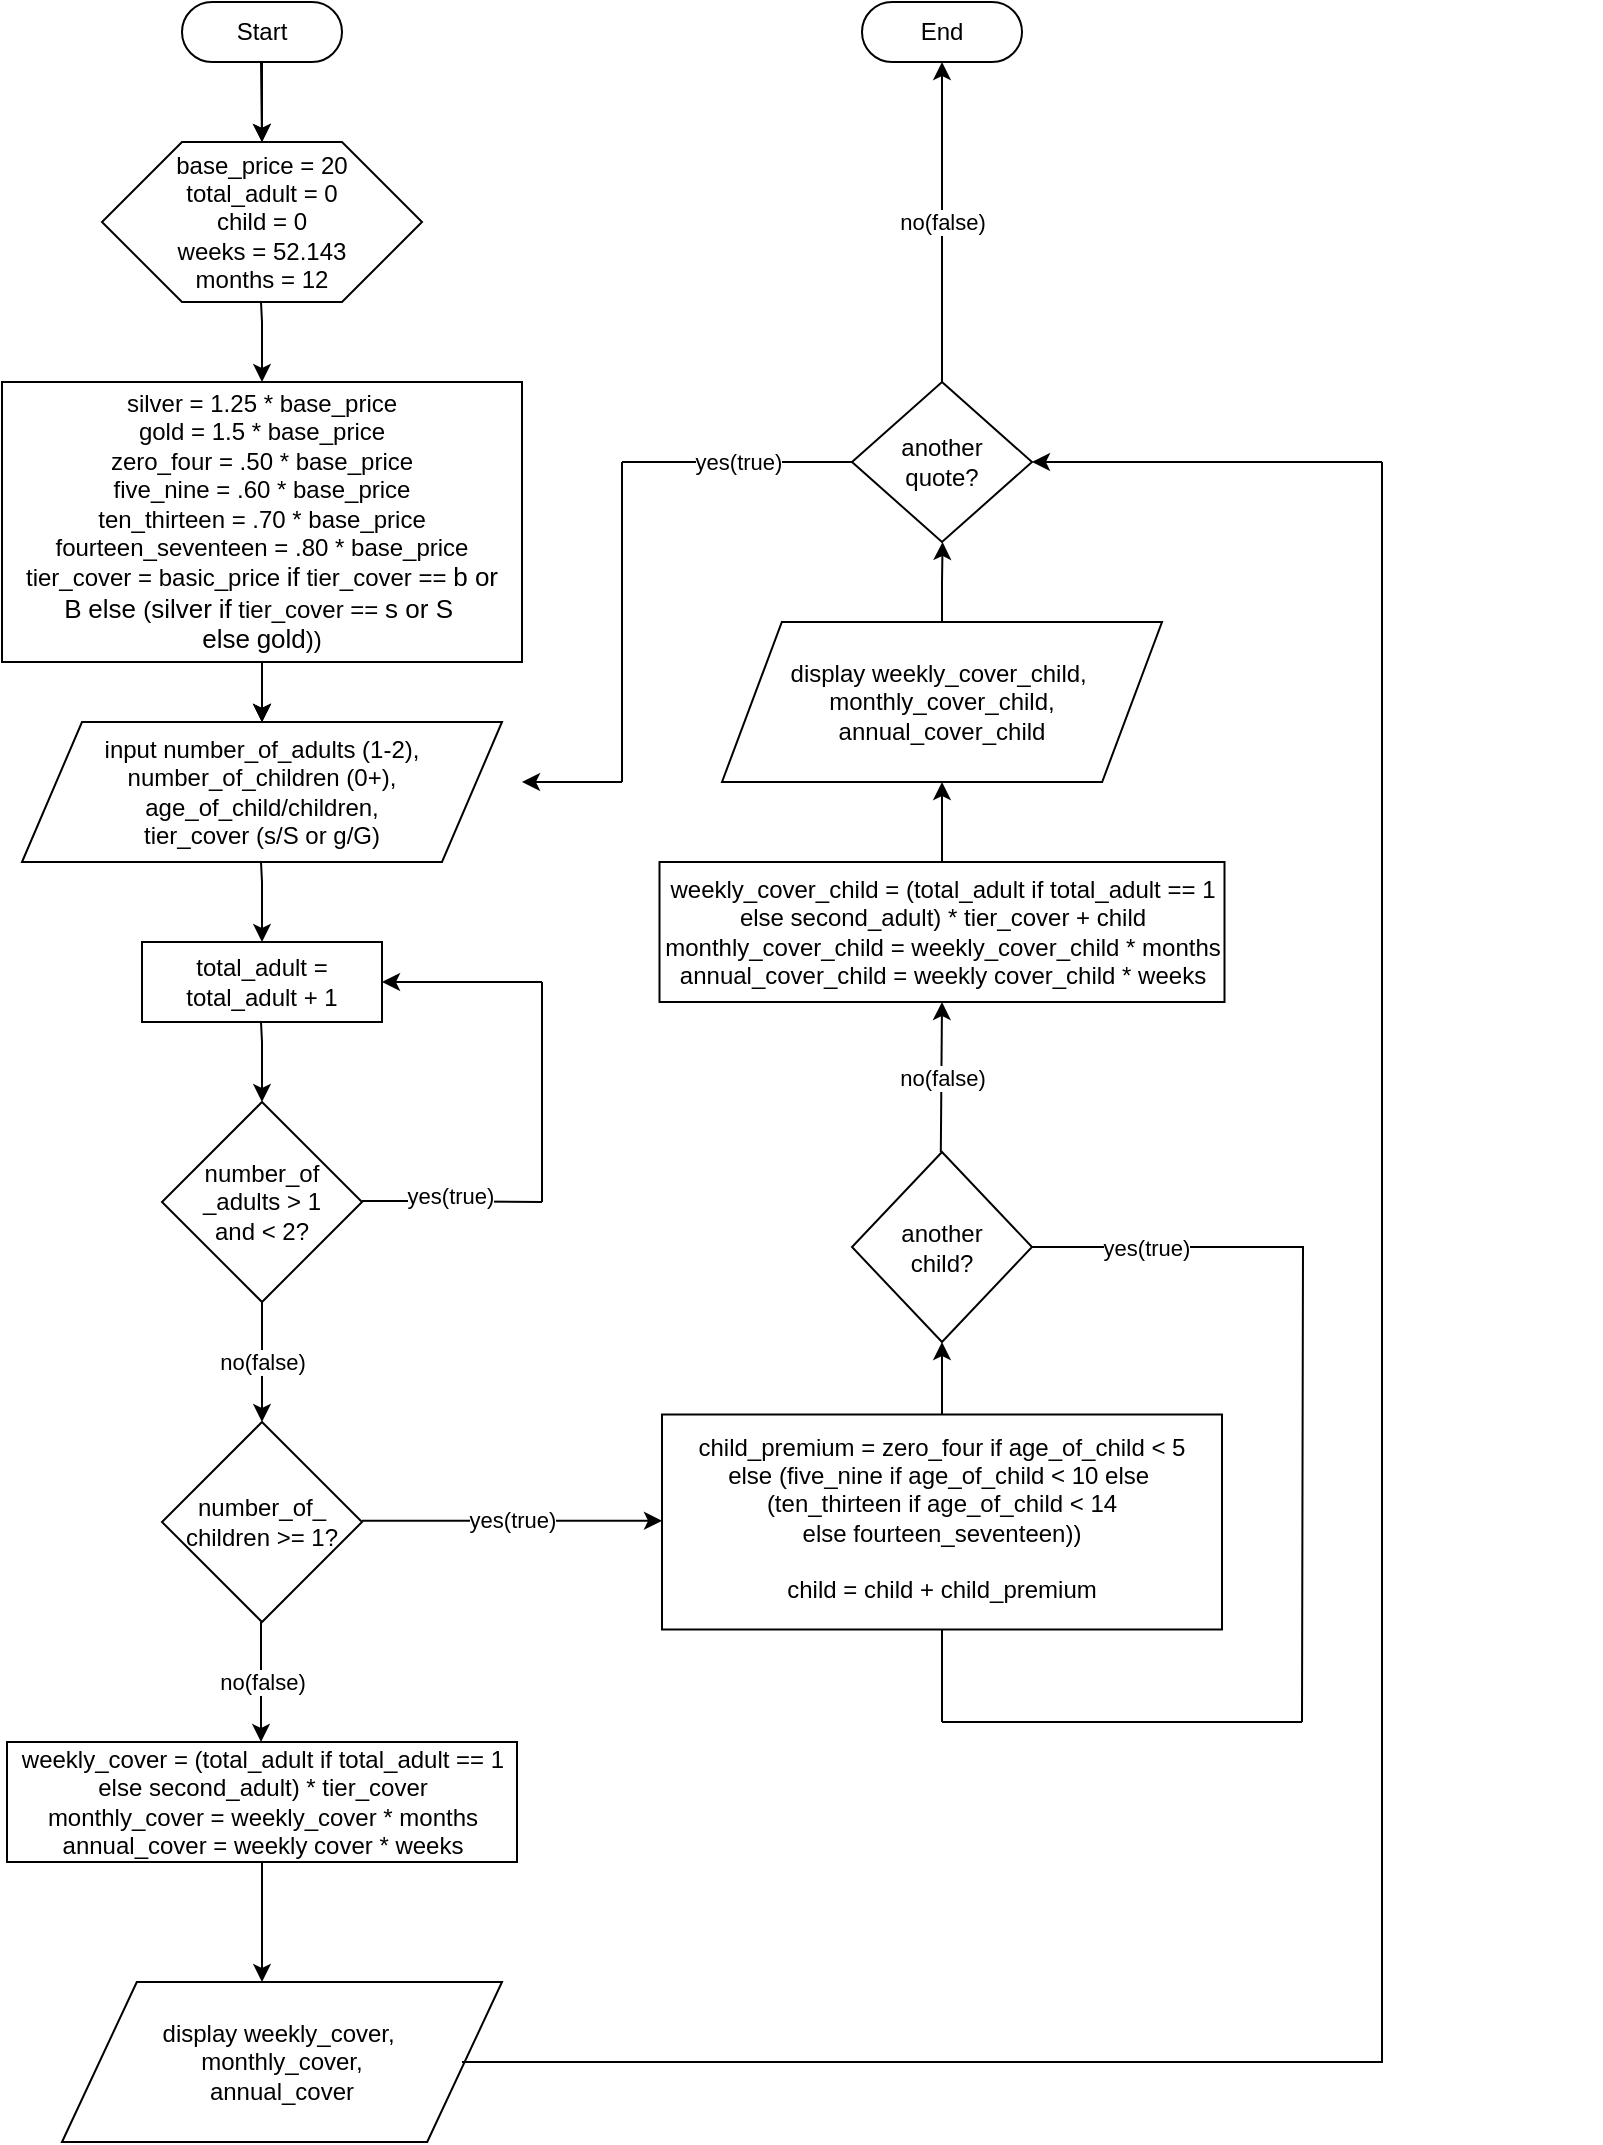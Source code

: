 <mxfile version="21.0.8" type="github">
  <diagram name="Page-1" id="PM0LsIdgbVtt8dAOupI_">
    <mxGraphModel dx="3000" dy="1649" grid="1" gridSize="10" guides="1" tooltips="1" connect="1" arrows="1" fold="1" page="1" pageScale="1" pageWidth="827" pageHeight="1169" math="0" shadow="0">
      <root>
        <mxCell id="0" />
        <mxCell id="1" parent="0" />
        <mxCell id="nE8QzjrR0l2ZOIGESF56-7" value="" style="edgeStyle=orthogonalEdgeStyle;rounded=0;orthogonalLoop=1;jettySize=auto;html=1;" edge="1" parent="1" source="nE8QzjrR0l2ZOIGESF56-4" target="nE8QzjrR0l2ZOIGESF56-6">
          <mxGeometry relative="1" as="geometry" />
        </mxCell>
        <mxCell id="nE8QzjrR0l2ZOIGESF56-4" value="Start" style="html=1;dashed=0;whiteSpace=wrap;shape=mxgraph.dfd.start" vertex="1" parent="1">
          <mxGeometry x="160" y="10" width="80" height="30" as="geometry" />
        </mxCell>
        <mxCell id="nE8QzjrR0l2ZOIGESF56-5" value="" style="endArrow=classic;html=1;rounded=0;" edge="1" parent="1">
          <mxGeometry width="50" height="50" relative="1" as="geometry">
            <mxPoint x="199.5" y="40" as="sourcePoint" />
            <mxPoint x="200" y="80" as="targetPoint" />
          </mxGeometry>
        </mxCell>
        <mxCell id="nE8QzjrR0l2ZOIGESF56-6" value="base_price = 20&lt;br&gt;total_adult = 0&lt;br&gt;child = 0&lt;br&gt;weeks = 52.143&lt;br&gt;months = 12" style="shape=hexagon;perimeter=hexagonPerimeter2;whiteSpace=wrap;html=1;size=0.25" vertex="1" parent="1">
          <mxGeometry x="120" y="80" width="160" height="80" as="geometry" />
        </mxCell>
        <mxCell id="nE8QzjrR0l2ZOIGESF56-8" value="" style="endArrow=classic;html=1;rounded=0;" edge="1" parent="1">
          <mxGeometry width="50" height="50" relative="1" as="geometry">
            <mxPoint x="199.5" y="160" as="sourcePoint" />
            <mxPoint x="200" y="200" as="targetPoint" />
            <Array as="points">
              <mxPoint x="200" y="170" />
            </Array>
          </mxGeometry>
        </mxCell>
        <mxCell id="nE8QzjrR0l2ZOIGESF56-29" value="" style="edgeStyle=orthogonalEdgeStyle;rounded=0;orthogonalLoop=1;jettySize=auto;html=1;" edge="1" parent="1" source="nE8QzjrR0l2ZOIGESF56-9">
          <mxGeometry relative="1" as="geometry">
            <mxPoint x="200" y="330" as="targetPoint" />
          </mxGeometry>
        </mxCell>
        <mxCell id="nE8QzjrR0l2ZOIGESF56-30" value="" style="edgeStyle=orthogonalEdgeStyle;rounded=0;orthogonalLoop=1;jettySize=auto;html=1;" edge="1" parent="1" source="nE8QzjrR0l2ZOIGESF56-9">
          <mxGeometry relative="1" as="geometry">
            <mxPoint x="200" y="330" as="targetPoint" />
          </mxGeometry>
        </mxCell>
        <mxCell id="nE8QzjrR0l2ZOIGESF56-31" style="edgeStyle=orthogonalEdgeStyle;rounded=0;orthogonalLoop=1;jettySize=auto;html=1;" edge="1" parent="1" source="nE8QzjrR0l2ZOIGESF56-9">
          <mxGeometry relative="1" as="geometry">
            <mxPoint x="200" y="330" as="targetPoint" />
          </mxGeometry>
        </mxCell>
        <mxCell id="nE8QzjrR0l2ZOIGESF56-77" value="" style="edgeStyle=orthogonalEdgeStyle;rounded=0;orthogonalLoop=1;jettySize=auto;html=1;" edge="1" parent="1" source="nE8QzjrR0l2ZOIGESF56-9" target="nE8QzjrR0l2ZOIGESF56-64">
          <mxGeometry relative="1" as="geometry" />
        </mxCell>
        <mxCell id="nE8QzjrR0l2ZOIGESF56-78" value="" style="edgeStyle=orthogonalEdgeStyle;rounded=0;orthogonalLoop=1;jettySize=auto;html=1;" edge="1" parent="1" source="nE8QzjrR0l2ZOIGESF56-9" target="nE8QzjrR0l2ZOIGESF56-64">
          <mxGeometry relative="1" as="geometry" />
        </mxCell>
        <mxCell id="nE8QzjrR0l2ZOIGESF56-9" value="silver = 1.25 * base_price&lt;br&gt;gold = 1.5 * base_price&lt;br&gt;zero_four = .50 * base_price&lt;br&gt;five_nine = .60 * base_price&lt;br&gt;ten_thirteen = .70 * base_price&lt;br&gt;fourteen_seventeen = .80 * base_price&lt;br&gt;tier_cover = basic_price&amp;nbsp;&lt;span style=&quot;border: 0px; color: var(--highlight-keyword); font-family: inherit; font-style: inherit; font-variant: inherit; font-weight: inherit; background-color: transparent; text-align: left; margin: 0px; padding: 0px; font-stretch: inherit; line-height: inherit; font-optical-sizing: inherit; font-kerning: inherit; font-feature-settings: inherit; font-variation-settings: inherit; font-size: 13px; vertical-align: baseline; box-sizing: inherit;&quot; class=&quot;hljs-keyword&quot;&gt;if&lt;/span&gt;&lt;span style=&quot;border-color: var(--border-color); color: var(--highlight-color); font-family: inherit; font-size: var(--_pr-code-fs); font-style: inherit; font-variant-ligatures: inherit; font-variant-caps: inherit; font-weight: inherit; background-color: transparent; text-align: left;&quot;&gt;&amp;nbsp;tier_cover ==&amp;nbsp;&lt;/span&gt;&lt;span style=&quot;border-color: var(--border-color); color: var(--highlight-color); font-family: inherit; font-style: inherit; font-variant-ligatures: inherit; font-variant-caps: inherit; font-weight: inherit; background-color: transparent; text-align: left; font-size: 13px;&quot;&gt;b or B&lt;/span&gt;&lt;span style=&quot;border-color: var(--border-color); color: var(--highlight-color); font-family: inherit; font-size: var(--_pr-code-fs); font-style: inherit; font-variant-ligatures: inherit; font-variant-caps: inherit; font-weight: inherit; background-color: transparent; text-align: left;&quot;&gt;&amp;nbsp;&lt;/span&gt;&lt;span style=&quot;border: 0px; color: var(--highlight-keyword); font-family: inherit; font-style: inherit; font-variant: inherit; font-weight: inherit; background-color: transparent; text-align: left; margin: 0px; padding: 0px; font-stretch: inherit; line-height: inherit; font-optical-sizing: inherit; font-kerning: inherit; font-feature-settings: inherit; font-variation-settings: inherit; font-size: 13px; vertical-align: baseline; box-sizing: inherit;&quot; class=&quot;hljs-keyword&quot;&gt;else&amp;nbsp;&lt;/span&gt;&lt;span style=&quot;border-color: var(--border-color); color: var(--highlight-color); font-family: inherit; font-size: var(--_pr-code-fs); font-style: inherit; font-variant-ligatures: inherit; font-variant-caps: inherit; font-weight: inherit; background-color: transparent; text-align: left;&quot;&gt;(&lt;/span&gt;&lt;span style=&quot;border-color: var(--border-color); color: var(--highlight-color); font-family: inherit; font-style: inherit; font-variant-ligatures: inherit; font-variant-caps: inherit; font-weight: inherit; background-color: transparent; text-align: left; font-size: 13px;&quot;&gt;silver&lt;/span&gt;&lt;span style=&quot;border-color: var(--border-color); color: var(--highlight-color); font-family: inherit; font-size: var(--_pr-code-fs); font-style: inherit; font-variant-ligatures: inherit; font-variant-caps: inherit; font-weight: inherit; background-color: transparent; text-align: left;&quot;&gt;&amp;nbsp;&lt;/span&gt;&lt;span style=&quot;border: 0px; color: var(--highlight-keyword); font-family: inherit; font-style: inherit; font-variant: inherit; font-weight: inherit; background-color: transparent; text-align: left; margin: 0px; padding: 0px; font-stretch: inherit; line-height: inherit; font-optical-sizing: inherit; font-kerning: inherit; font-feature-settings: inherit; font-variation-settings: inherit; font-size: 13px; vertical-align: baseline; box-sizing: inherit;&quot; class=&quot;hljs-keyword&quot;&gt;if&lt;/span&gt;&lt;span style=&quot;border-color: var(--border-color); color: var(--highlight-color); font-family: inherit; font-size: var(--_pr-code-fs); font-style: inherit; font-variant-ligatures: inherit; font-variant-caps: inherit; font-weight: inherit; background-color: transparent; text-align: left;&quot;&gt;&amp;nbsp;tier_cover ==&amp;nbsp;&lt;/span&gt;&lt;span style=&quot;border-color: var(--border-color); color: var(--highlight-color); font-family: inherit; font-style: inherit; font-variant-ligatures: inherit; font-variant-caps: inherit; font-weight: inherit; background-color: transparent; text-align: left; font-size: 13px;&quot;&gt;s or S&lt;/span&gt;&lt;span style=&quot;border-color: var(--border-color); color: var(--highlight-color); font-family: inherit; font-size: var(--_pr-code-fs); font-style: inherit; font-variant-ligatures: inherit; font-variant-caps: inherit; font-weight: inherit; background-color: transparent; text-align: left;&quot;&gt;&amp;nbsp;&lt;br style=&quot;border-color: var(--border-color);&quot;&gt;&lt;/span&gt;&lt;span style=&quot;border: 0px; color: var(--highlight-keyword); font-family: inherit; font-style: inherit; font-variant: inherit; font-weight: inherit; background-color: transparent; text-align: left; margin: 0px; padding: 0px; font-stretch: inherit; line-height: inherit; font-optical-sizing: inherit; font-kerning: inherit; font-feature-settings: inherit; font-variation-settings: inherit; font-size: 13px; vertical-align: baseline; box-sizing: inherit;&quot; class=&quot;hljs-keyword&quot;&gt;else&lt;/span&gt;&lt;span style=&quot;border-color: var(--border-color); color: var(--highlight-color); font-family: inherit; font-size: var(--_pr-code-fs); font-style: inherit; font-variant-ligatures: inherit; font-variant-caps: inherit; font-weight: inherit; background-color: transparent; text-align: left;&quot;&gt;&amp;nbsp;&lt;/span&gt;&lt;span style=&quot;border-color: var(--border-color); color: var(--highlight-color); font-family: inherit; font-style: inherit; font-variant-ligatures: inherit; font-variant-caps: inherit; font-weight: inherit; background-color: transparent; text-align: left; font-size: 13px;&quot;&gt;gold&lt;/span&gt;&lt;span style=&quot;border-color: var(--border-color); color: var(--highlight-color); font-family: inherit; font-size: var(--_pr-code-fs); font-style: inherit; font-variant-ligatures: inherit; font-variant-caps: inherit; font-weight: inherit; background-color: transparent; text-align: left;&quot;&gt;))&lt;/span&gt;" style="html=1;dashed=0;whiteSpace=wrap;" vertex="1" parent="1">
          <mxGeometry x="70" y="200" width="260" height="140" as="geometry" />
        </mxCell>
        <mxCell id="nE8QzjrR0l2ZOIGESF56-15" value="" style="endArrow=classic;html=1;rounded=0;" edge="1" parent="1">
          <mxGeometry width="50" height="50" relative="1" as="geometry">
            <mxPoint x="199.5" y="400" as="sourcePoint" />
            <mxPoint x="200" y="440" as="targetPoint" />
            <Array as="points">
              <mxPoint x="200" y="410" />
            </Array>
          </mxGeometry>
        </mxCell>
        <mxCell id="nE8QzjrR0l2ZOIGESF56-16" value="total_adult = total_adult + 1" style="html=1;dashed=0;whiteSpace=wrap;" vertex="1" parent="1">
          <mxGeometry x="140" y="480" width="120" height="40" as="geometry" />
        </mxCell>
        <mxCell id="nE8QzjrR0l2ZOIGESF56-26" value="yes(true)" style="edgeStyle=orthogonalEdgeStyle;rounded=0;orthogonalLoop=1;jettySize=auto;html=1;exitX=1;exitY=0.5;exitDx=0;exitDy=0;" edge="1" parent="1">
          <mxGeometry relative="1" as="geometry">
            <mxPoint x="400" y="769.41" as="targetPoint" />
            <mxPoint x="250" y="769.41" as="sourcePoint" />
          </mxGeometry>
        </mxCell>
        <mxCell id="nE8QzjrR0l2ZOIGESF56-42" style="edgeStyle=orthogonalEdgeStyle;rounded=0;orthogonalLoop=1;jettySize=auto;html=1;" edge="1" parent="1">
          <mxGeometry relative="1" as="geometry">
            <mxPoint x="200" y="1000.0" as="targetPoint" />
            <mxPoint x="200" y="900.0" as="sourcePoint" />
          </mxGeometry>
        </mxCell>
        <mxCell id="nE8QzjrR0l2ZOIGESF56-43" value="display weekly_cover,&amp;nbsp;&lt;br&gt;monthly_cover,&lt;br&gt;annual_cover" style="shape=parallelogram;perimeter=parallelogramPerimeter;whiteSpace=wrap;html=1;dashed=0;size=0.17;" vertex="1" parent="1">
          <mxGeometry x="100" y="1000" width="220" height="80" as="geometry" />
        </mxCell>
        <mxCell id="nE8QzjrR0l2ZOIGESF56-45" style="edgeStyle=orthogonalEdgeStyle;rounded=0;orthogonalLoop=1;jettySize=auto;html=1;endArrow=none;endFill=0;" edge="1" parent="1">
          <mxGeometry relative="1" as="geometry">
            <mxPoint x="760" y="240" as="targetPoint" />
            <mxPoint x="300" y="1040" as="sourcePoint" />
            <Array as="points">
              <mxPoint x="760" y="1040" />
              <mxPoint x="760" y="550" />
            </Array>
          </mxGeometry>
        </mxCell>
        <mxCell id="nE8QzjrR0l2ZOIGESF56-48" style="edgeStyle=orthogonalEdgeStyle;rounded=0;orthogonalLoop=1;jettySize=auto;html=1;exitX=0.5;exitY=0;exitDx=0;exitDy=0;entryX=0.5;entryY=1;entryDx=0;entryDy=0;" edge="1" parent="1" source="nE8QzjrR0l2ZOIGESF56-74" target="nE8QzjrR0l2ZOIGESF56-49">
          <mxGeometry relative="1" as="geometry">
            <mxPoint x="540" y="670" as="targetPoint" />
            <mxPoint x="540" y="670.0" as="sourcePoint" />
            <Array as="points" />
          </mxGeometry>
        </mxCell>
        <mxCell id="nE8QzjrR0l2ZOIGESF56-50" value="yes(true)" style="edgeStyle=orthogonalEdgeStyle;rounded=0;orthogonalLoop=1;jettySize=auto;html=1;exitX=1;exitY=0.5;exitDx=0;exitDy=0;endArrow=none;endFill=0;" edge="1" parent="1" source="nE8QzjrR0l2ZOIGESF56-49">
          <mxGeometry x="-0.696" relative="1" as="geometry">
            <mxPoint x="720" y="870" as="targetPoint" />
            <mxPoint as="offset" />
          </mxGeometry>
        </mxCell>
        <mxCell id="nE8QzjrR0l2ZOIGESF56-49" value="another&lt;br&gt;child?" style="shape=rhombus;html=1;dashed=0;whiteSpace=wrap;perimeter=rhombusPerimeter;" vertex="1" parent="1">
          <mxGeometry x="495" y="585" width="90" height="95" as="geometry" />
        </mxCell>
        <mxCell id="nE8QzjrR0l2ZOIGESF56-54" value="" style="endArrow=none;html=1;rounded=0;endFill=0;" edge="1" parent="1">
          <mxGeometry width="50" height="50" relative="1" as="geometry">
            <mxPoint x="720" y="870" as="sourcePoint" />
            <mxPoint x="540" y="870" as="targetPoint" />
          </mxGeometry>
        </mxCell>
        <mxCell id="nE8QzjrR0l2ZOIGESF56-55" value="" style="endArrow=classic;html=1;rounded=0;entryX=0.5;entryY=1;entryDx=0;entryDy=0;" edge="1" parent="1" target="nE8QzjrR0l2ZOIGESF56-74">
          <mxGeometry width="50" height="50" relative="1" as="geometry">
            <mxPoint x="540" y="870" as="sourcePoint" />
            <mxPoint x="539.82" y="780" as="targetPoint" />
            <Array as="points">
              <mxPoint x="540" y="820" />
            </Array>
          </mxGeometry>
        </mxCell>
        <mxCell id="nE8QzjrR0l2ZOIGESF56-56" value="no(false)" style="endArrow=classic;html=1;rounded=0;entryX=0.5;entryY=1;entryDx=0;entryDy=0;" edge="1" parent="1" target="nE8QzjrR0l2ZOIGESF56-57">
          <mxGeometry width="50" height="50" relative="1" as="geometry">
            <mxPoint x="539.41" y="585" as="sourcePoint" />
            <mxPoint x="539.41" y="505" as="targetPoint" />
          </mxGeometry>
        </mxCell>
        <mxCell id="nE8QzjrR0l2ZOIGESF56-57" value="weekly_cover_child = (total_adult if total_adult == 1 else second_adult) * tier_cover + child&lt;br style=&quot;border-color: var(--border-color);&quot;&gt;monthly_cover_child = weekly_cover_child * months&lt;br style=&quot;border-color: var(--border-color);&quot;&gt;annual_cover_child = weekly cover_child * weeks" style="html=1;dashed=0;whiteSpace=wrap;" vertex="1" parent="1">
          <mxGeometry x="398.75" y="440" width="282.5" height="70" as="geometry" />
        </mxCell>
        <mxCell id="nE8QzjrR0l2ZOIGESF56-60" value="" style="endArrow=classic;html=1;rounded=0;" edge="1" parent="1">
          <mxGeometry width="50" height="50" relative="1" as="geometry">
            <mxPoint x="199.5" y="400" as="sourcePoint" />
            <mxPoint x="200" y="440" as="targetPoint" />
            <Array as="points">
              <mxPoint x="200" y="410" />
            </Array>
          </mxGeometry>
        </mxCell>
        <mxCell id="nE8QzjrR0l2ZOIGESF56-63" value="" style="endArrow=classic;html=1;rounded=0;" edge="1" parent="1">
          <mxGeometry width="50" height="50" relative="1" as="geometry">
            <mxPoint x="200" y="340" as="sourcePoint" />
            <mxPoint x="200" y="370" as="targetPoint" />
            <Array as="points">
              <mxPoint x="200" y="340" />
            </Array>
          </mxGeometry>
        </mxCell>
        <mxCell id="nE8QzjrR0l2ZOIGESF56-64" value="input number_of_adults (1-2), &lt;br&gt;number_of_children (0+), &lt;br&gt;age_of_child/children,&lt;br&gt;tier_cover (s/S or g/G)" style="shape=parallelogram;perimeter=parallelogramPerimeter;whiteSpace=wrap;html=1;dashed=0;size=0.125;" vertex="1" parent="1">
          <mxGeometry x="80" y="370" width="240" height="70" as="geometry" />
        </mxCell>
        <mxCell id="nE8QzjrR0l2ZOIGESF56-65" value="" style="endArrow=classic;html=1;rounded=0;" edge="1" parent="1">
          <mxGeometry width="50" height="50" relative="1" as="geometry">
            <mxPoint x="199.5" y="440" as="sourcePoint" />
            <mxPoint x="200" y="480" as="targetPoint" />
            <Array as="points">
              <mxPoint x="200" y="450" />
            </Array>
          </mxGeometry>
        </mxCell>
        <mxCell id="nE8QzjrR0l2ZOIGESF56-66" value="number_of&lt;br&gt;_adults &amp;gt; 1&lt;br&gt;and &amp;lt; 2?" style="shape=rhombus;html=1;dashed=0;whiteSpace=wrap;perimeter=rhombusPerimeter;" vertex="1" parent="1">
          <mxGeometry x="150" y="560" width="100" height="100" as="geometry" />
        </mxCell>
        <mxCell id="nE8QzjrR0l2ZOIGESF56-67" value="" style="endArrow=classic;html=1;rounded=0;" edge="1" parent="1">
          <mxGeometry width="50" height="50" relative="1" as="geometry">
            <mxPoint x="199.5" y="520" as="sourcePoint" />
            <mxPoint x="200" y="560" as="targetPoint" />
            <Array as="points">
              <mxPoint x="200" y="530" />
            </Array>
          </mxGeometry>
        </mxCell>
        <mxCell id="nE8QzjrR0l2ZOIGESF56-68" value="" style="endArrow=classic;html=1;rounded=0;entryX=1;entryY=0.5;entryDx=0;entryDy=0;" edge="1" parent="1">
          <mxGeometry width="50" height="50" relative="1" as="geometry">
            <mxPoint x="340" y="500" as="sourcePoint" />
            <mxPoint x="260" y="500" as="targetPoint" />
          </mxGeometry>
        </mxCell>
        <mxCell id="nE8QzjrR0l2ZOIGESF56-69" value="" style="endArrow=none;html=1;rounded=0;endFill=0;" edge="1" parent="1">
          <mxGeometry width="50" height="50" relative="1" as="geometry">
            <mxPoint x="250" y="609.5" as="sourcePoint" />
            <mxPoint x="340" y="610" as="targetPoint" />
            <Array as="points">
              <mxPoint x="250.5" y="609.5" />
              <mxPoint x="270" y="609.5" />
            </Array>
          </mxGeometry>
        </mxCell>
        <mxCell id="nE8QzjrR0l2ZOIGESF56-70" value="yes(true)" style="edgeLabel;html=1;align=center;verticalAlign=middle;resizable=0;points=[];" vertex="1" connectable="0" parent="nE8QzjrR0l2ZOIGESF56-69">
          <mxGeometry x="-0.023" y="3" relative="1" as="geometry">
            <mxPoint as="offset" />
          </mxGeometry>
        </mxCell>
        <mxCell id="nE8QzjrR0l2ZOIGESF56-71" value="" style="endArrow=none;html=1;rounded=0;endFill=0;" edge="1" parent="1">
          <mxGeometry width="50" height="50" relative="1" as="geometry">
            <mxPoint x="340" y="610" as="sourcePoint" />
            <mxPoint x="340" y="500" as="targetPoint" />
          </mxGeometry>
        </mxCell>
        <mxCell id="nE8QzjrR0l2ZOIGESF56-72" value="no(false)" style="edgeStyle=orthogonalEdgeStyle;rounded=0;orthogonalLoop=1;jettySize=auto;html=1;" edge="1" parent="1">
          <mxGeometry relative="1" as="geometry">
            <mxPoint x="200" y="720" as="targetPoint" />
            <mxPoint x="200" y="660" as="sourcePoint" />
            <Array as="points">
              <mxPoint x="200" y="680" />
              <mxPoint x="200" y="680" />
            </Array>
          </mxGeometry>
        </mxCell>
        <mxCell id="nE8QzjrR0l2ZOIGESF56-73" value="number_of_&lt;br&gt;children &amp;gt;= 1?" style="shape=rhombus;html=1;dashed=0;whiteSpace=wrap;perimeter=rhombusPerimeter;" vertex="1" parent="1">
          <mxGeometry x="150" y="720" width="100" height="100" as="geometry" />
        </mxCell>
        <mxCell id="nE8QzjrR0l2ZOIGESF56-74" value="&lt;br&gt;child_premium = zero_four if age_of_child &amp;lt; 5 &lt;br&gt;else (five_nine if age_of_child &amp;lt; 10 else&amp;nbsp;&lt;br&gt;(ten_thirteen if age_of_child &amp;lt; 14 &lt;br&gt;else fourteen_seventeen))&lt;br&gt;&lt;br&gt;child = child + child_premium&lt;br&gt;&lt;div style=&quot;margin: 0px; padding: 0px; border: 0px; font-style: inherit; font-variant: inherit; font-weight: inherit; font-stretch: inherit; line-height: var(--_pr-lh); font-family: var(--theme-post-body-font-family); font-optical-sizing: inherit; font-kerning: inherit; font-feature-settings: inherit; font-variation-settings: inherit; font-size: var(--_pr-fs); vertical-align: baseline; box-sizing: inherit; --_pr-fs:calc(var(--su-static16) - var(--su-static1)); --_pr-lh:1.5; --_pr-blockquote-ml:1em; --_pr-blockquote-mt:0; --_pr-blockquote-before-bg:var(--black-150); --_pr-code-fs:var(--fs-body1); --_pr-h1-fs:var(--fs-headline1); --_pr-h2-fs:var(--fs-title); --_pr-h3-fs:var(--fs-subheading); --_pr-h4-fs:var(--fs-body3); --_pr-h5-fs:var(--fs-body2); --_pr-h6-fs:var(--fs-body1); --_pr-hr-bg:var(--black-100); --_pr-img-mb:1.1em; --_pr-kbd-bc:var(--black-300); --_pr-kbd-bs:0 var(--su-static1) var(--su-static1) hsla(210,8%,5%,0.15), inset 0 1px 0 0 hsl(0, 0%, 100%); --_pr-spoiler-cursor:pointer; --_pr-spoiler-after-t:1em; --_pr-soiler-after-o: unset; --_pr-soiler-child-o:0; --_pr-soiler-child-visibility:hidden; --s-prose-spacing:1.1em; --s-prose-spacing-condensed:calc(1.1em / 2); overflow-wrap: break-word; width: 659px;&quot; class=&quot;s-prose js-post-body&quot;&gt;&lt;div&gt;&lt;code style=&quot;margin: 0px; padding: 0px; border: 0px; font-style: inherit; font-variant: inherit; font-weight: inherit; font-stretch: inherit; line-height: inherit; font-family: inherit; font-optical-sizing: inherit; font-kerning: inherit; font-feature-settings: inherit; font-variation-settings: inherit; font-size: var(--_pr-code-fs); vertical-align: baseline; box-sizing: inherit; background-color: transparent;&quot; class=&quot;hljs language-python&quot;&gt;&lt;br&gt;&lt;/code&gt;&lt;/div&gt;&lt;/div&gt;&lt;div style=&quot;margin-top: var(--su24)  !important; margin-right: 0px; margin-bottom: 0px; margin-left: 0px; padding: 0px; border: 0px; font-style: inherit; font-variant: inherit; font-weight: inherit; font-stretch: inherit; line-height: inherit; font-family: inherit; font-optical-sizing: inherit; font-kerning: inherit; font-feature-settings: inherit; font-variation-settings: inherit; font-size: 13px; vertical-align: baseline; box-sizing: inherit;&quot; class=&quot;mt24&quot;&gt;&lt;div style=&quot;margin-right: 0px; margin-left: 0px; padding: 0px; border: 0px; font-style: inherit; font-variant: inherit; font-weight: inherit; font-stretch: inherit; line-height: inherit; font-family: inherit; font-optical-sizing: inherit; font-kerning: inherit; font-feature-settings: inherit; font-variation-settings: inherit; vertical-align: baseline; box-sizing: inherit; flex-wrap: wrap !important; justify-content: flex-end !important; align-items: flex-start !important; display: flex !important;&quot; class=&quot;d-flex fw-wrap ai-start jc-end gs8 gsy&quot;&gt;&lt;time style=&quot;margin: 0px; padding: 0px; border: 0px; font-variant-numeric: inherit; font-variant-east-asian: inherit; font-variant-alternates: inherit; font-stretch: inherit; line-height: inherit; font-family: -apple-system, BlinkMacSystemFont, &amp;quot;Segoe UI Adjusted&amp;quot;, &amp;quot;Segoe UI&amp;quot;, &amp;quot;Liberation Sans&amp;quot;, sans-serif; font-optical-sizing: inherit; font-kerning: inherit; font-feature-settings: inherit; font-variation-settings: inherit; vertical-align: baseline; box-sizing: inherit; color: rgb(35, 38, 41); text-align: left; background-color: rgb(255, 255, 255);&quot; datetime=&quot;2021-06-26T13:04:27&quot;&gt;&lt;/time&gt;&lt;div style=&quot;margin-right: 0px; margin-left: 0px; padding: 0px; border: 0px; font-variant-numeric: inherit; font-variant-east-asian: inherit; font-variant-alternates: inherit; font-stretch: inherit; line-height: inherit; font-family: -apple-system, BlinkMacSystemFont, &amp;quot;Segoe UI Adjusted&amp;quot;, &amp;quot;Segoe UI&amp;quot;, &amp;quot;Liberation Sans&amp;quot;, sans-serif; font-optical-sizing: inherit; font-kerning: inherit; font-feature-settings: inherit; font-variation-settings: inherit; vertical-align: baseline; box-sizing: inherit; color: rgb(35, 38, 41); text-align: left; background-color: rgb(255, 255, 255); flex: 1 1 100px;&quot; class=&quot;flex--item mr16&quot;&gt;&lt;div style=&quot;margin: 0px; padding-right: 0px; padding-bottom: 0px; padding-left: 0px; border: 0px; font-style: inherit; font-variant: inherit; font-weight: inherit; font-stretch: inherit; line-height: inherit; font-family: inherit; font-optical-sizing: inherit; font-kerning: inherit; font-feature-settings: inherit; font-variation-settings: inherit; vertical-align: baseline; box-sizing: inherit; padding-top: var(--su2)  !important;&quot; data-post-type-id=&quot;2&quot; data-post-id=&quot;68142666&quot; class=&quot;js-post-menu pt2&quot;&gt;&lt;div style=&quot;margin: calc(var(--su8) / 2 * -1); padding: 0px; border: 0px; font-style: inherit; font-variant: inherit; font-weight: inherit; font-stretch: inherit; line-height: inherit; font-family: inherit; font-optical-sizing: inherit; font-kerning: inherit; font-feature-settings: inherit; font-variation-settings: inherit; vertical-align: baseline; box-sizing: inherit; --_an-a-fc:var(--black-500); --_an-a-fc-hover:var(--black-400); flex-wrap: wrap !important; display: flex !important;&quot; class=&quot;d-flex gs8 s-anchors s-anchors__muted fw-wrap&quot;&gt;&lt;/div&gt;&lt;/div&gt;&lt;/div&gt;&lt;/div&gt;&lt;/div&gt;" style="html=1;dashed=0;whiteSpace=wrap;" vertex="1" parent="1">
          <mxGeometry x="400" y="716.25" width="280" height="107.5" as="geometry" />
        </mxCell>
        <mxCell id="nE8QzjrR0l2ZOIGESF56-75" value="no(false)" style="edgeStyle=orthogonalEdgeStyle;rounded=0;orthogonalLoop=1;jettySize=auto;html=1;" edge="1" parent="1">
          <mxGeometry relative="1" as="geometry">
            <mxPoint x="199.5" y="880" as="targetPoint" />
            <mxPoint x="199.5" y="820" as="sourcePoint" />
            <Array as="points">
              <mxPoint x="199.5" y="840" />
              <mxPoint x="199.5" y="840" />
            </Array>
          </mxGeometry>
        </mxCell>
        <mxCell id="nE8QzjrR0l2ZOIGESF56-76" value="weekly_cover = (total_adult if total_adult == 1 else second_adult) * tier_cover&lt;br&gt;monthly_cover = weekly_cover * months&lt;br&gt;annual_cover = weekly cover * weeks" style="html=1;dashed=0;whiteSpace=wrap;" vertex="1" parent="1">
          <mxGeometry x="72.5" y="880" width="255" height="60" as="geometry" />
        </mxCell>
        <mxCell id="nE8QzjrR0l2ZOIGESF56-80" value="" style="endArrow=classic;html=1;rounded=0;" edge="1" parent="1">
          <mxGeometry width="50" height="50" relative="1" as="geometry">
            <mxPoint x="540" y="440" as="sourcePoint" />
            <mxPoint x="540" y="400" as="targetPoint" />
          </mxGeometry>
        </mxCell>
        <mxCell id="nE8QzjrR0l2ZOIGESF56-84" style="edgeStyle=orthogonalEdgeStyle;rounded=0;orthogonalLoop=1;jettySize=auto;html=1;exitX=0.5;exitY=0;exitDx=0;exitDy=0;" edge="1" parent="1" source="nE8QzjrR0l2ZOIGESF56-82">
          <mxGeometry relative="1" as="geometry">
            <mxPoint x="540.294" y="280" as="targetPoint" />
          </mxGeometry>
        </mxCell>
        <mxCell id="nE8QzjrR0l2ZOIGESF56-82" value="display weekly_cover_child,&amp;nbsp;&lt;br&gt;monthly_cover_child,&lt;br&gt;annual_cover_child" style="shape=parallelogram;perimeter=parallelogramPerimeter;whiteSpace=wrap;html=1;dashed=0;size=0.136;" vertex="1" parent="1">
          <mxGeometry x="430" y="320" width="220" height="80" as="geometry" />
        </mxCell>
        <mxCell id="nE8QzjrR0l2ZOIGESF56-85" value="yes(true)" style="edgeStyle=orthogonalEdgeStyle;rounded=0;orthogonalLoop=1;jettySize=auto;html=1;exitX=0;exitY=0.5;exitDx=0;exitDy=0;endArrow=none;endFill=0;" edge="1" parent="1" source="nE8QzjrR0l2ZOIGESF56-83">
          <mxGeometry relative="1" as="geometry">
            <mxPoint x="380" y="240" as="targetPoint" />
          </mxGeometry>
        </mxCell>
        <mxCell id="nE8QzjrR0l2ZOIGESF56-89" value="no(false)" style="edgeStyle=orthogonalEdgeStyle;rounded=0;orthogonalLoop=1;jettySize=auto;html=1;" edge="1" parent="1" source="nE8QzjrR0l2ZOIGESF56-83">
          <mxGeometry relative="1" as="geometry">
            <mxPoint x="540" y="40" as="targetPoint" />
          </mxGeometry>
        </mxCell>
        <mxCell id="nE8QzjrR0l2ZOIGESF56-83" value="another&lt;br&gt;quote?" style="shape=rhombus;html=1;dashed=0;whiteSpace=wrap;perimeter=rhombusPerimeter;" vertex="1" parent="1">
          <mxGeometry x="495" y="200" width="90" height="80" as="geometry" />
        </mxCell>
        <mxCell id="nE8QzjrR0l2ZOIGESF56-86" value="" style="endArrow=none;html=1;rounded=0;endFill=0;" edge="1" parent="1">
          <mxGeometry width="50" height="50" relative="1" as="geometry">
            <mxPoint x="380" y="240" as="sourcePoint" />
            <mxPoint x="380" y="400" as="targetPoint" />
          </mxGeometry>
        </mxCell>
        <mxCell id="nE8QzjrR0l2ZOIGESF56-88" value="" style="endArrow=classic;html=1;rounded=0;" edge="1" parent="1">
          <mxGeometry width="50" height="50" relative="1" as="geometry">
            <mxPoint x="380" y="400" as="sourcePoint" />
            <mxPoint x="330" y="400" as="targetPoint" />
          </mxGeometry>
        </mxCell>
        <mxCell id="nE8QzjrR0l2ZOIGESF56-90" value="End" style="html=1;dashed=0;whiteSpace=wrap;shape=mxgraph.dfd.start" vertex="1" parent="1">
          <mxGeometry x="500" y="10" width="80" height="30" as="geometry" />
        </mxCell>
        <mxCell id="nE8QzjrR0l2ZOIGESF56-92" value="" style="endArrow=classic;html=1;rounded=0;entryX=1;entryY=0.5;entryDx=0;entryDy=0;" edge="1" parent="1" target="nE8QzjrR0l2ZOIGESF56-83">
          <mxGeometry width="50" height="50" relative="1" as="geometry">
            <mxPoint x="760" y="240" as="sourcePoint" />
            <mxPoint x="590" y="240" as="targetPoint" />
          </mxGeometry>
        </mxCell>
      </root>
    </mxGraphModel>
  </diagram>
</mxfile>
